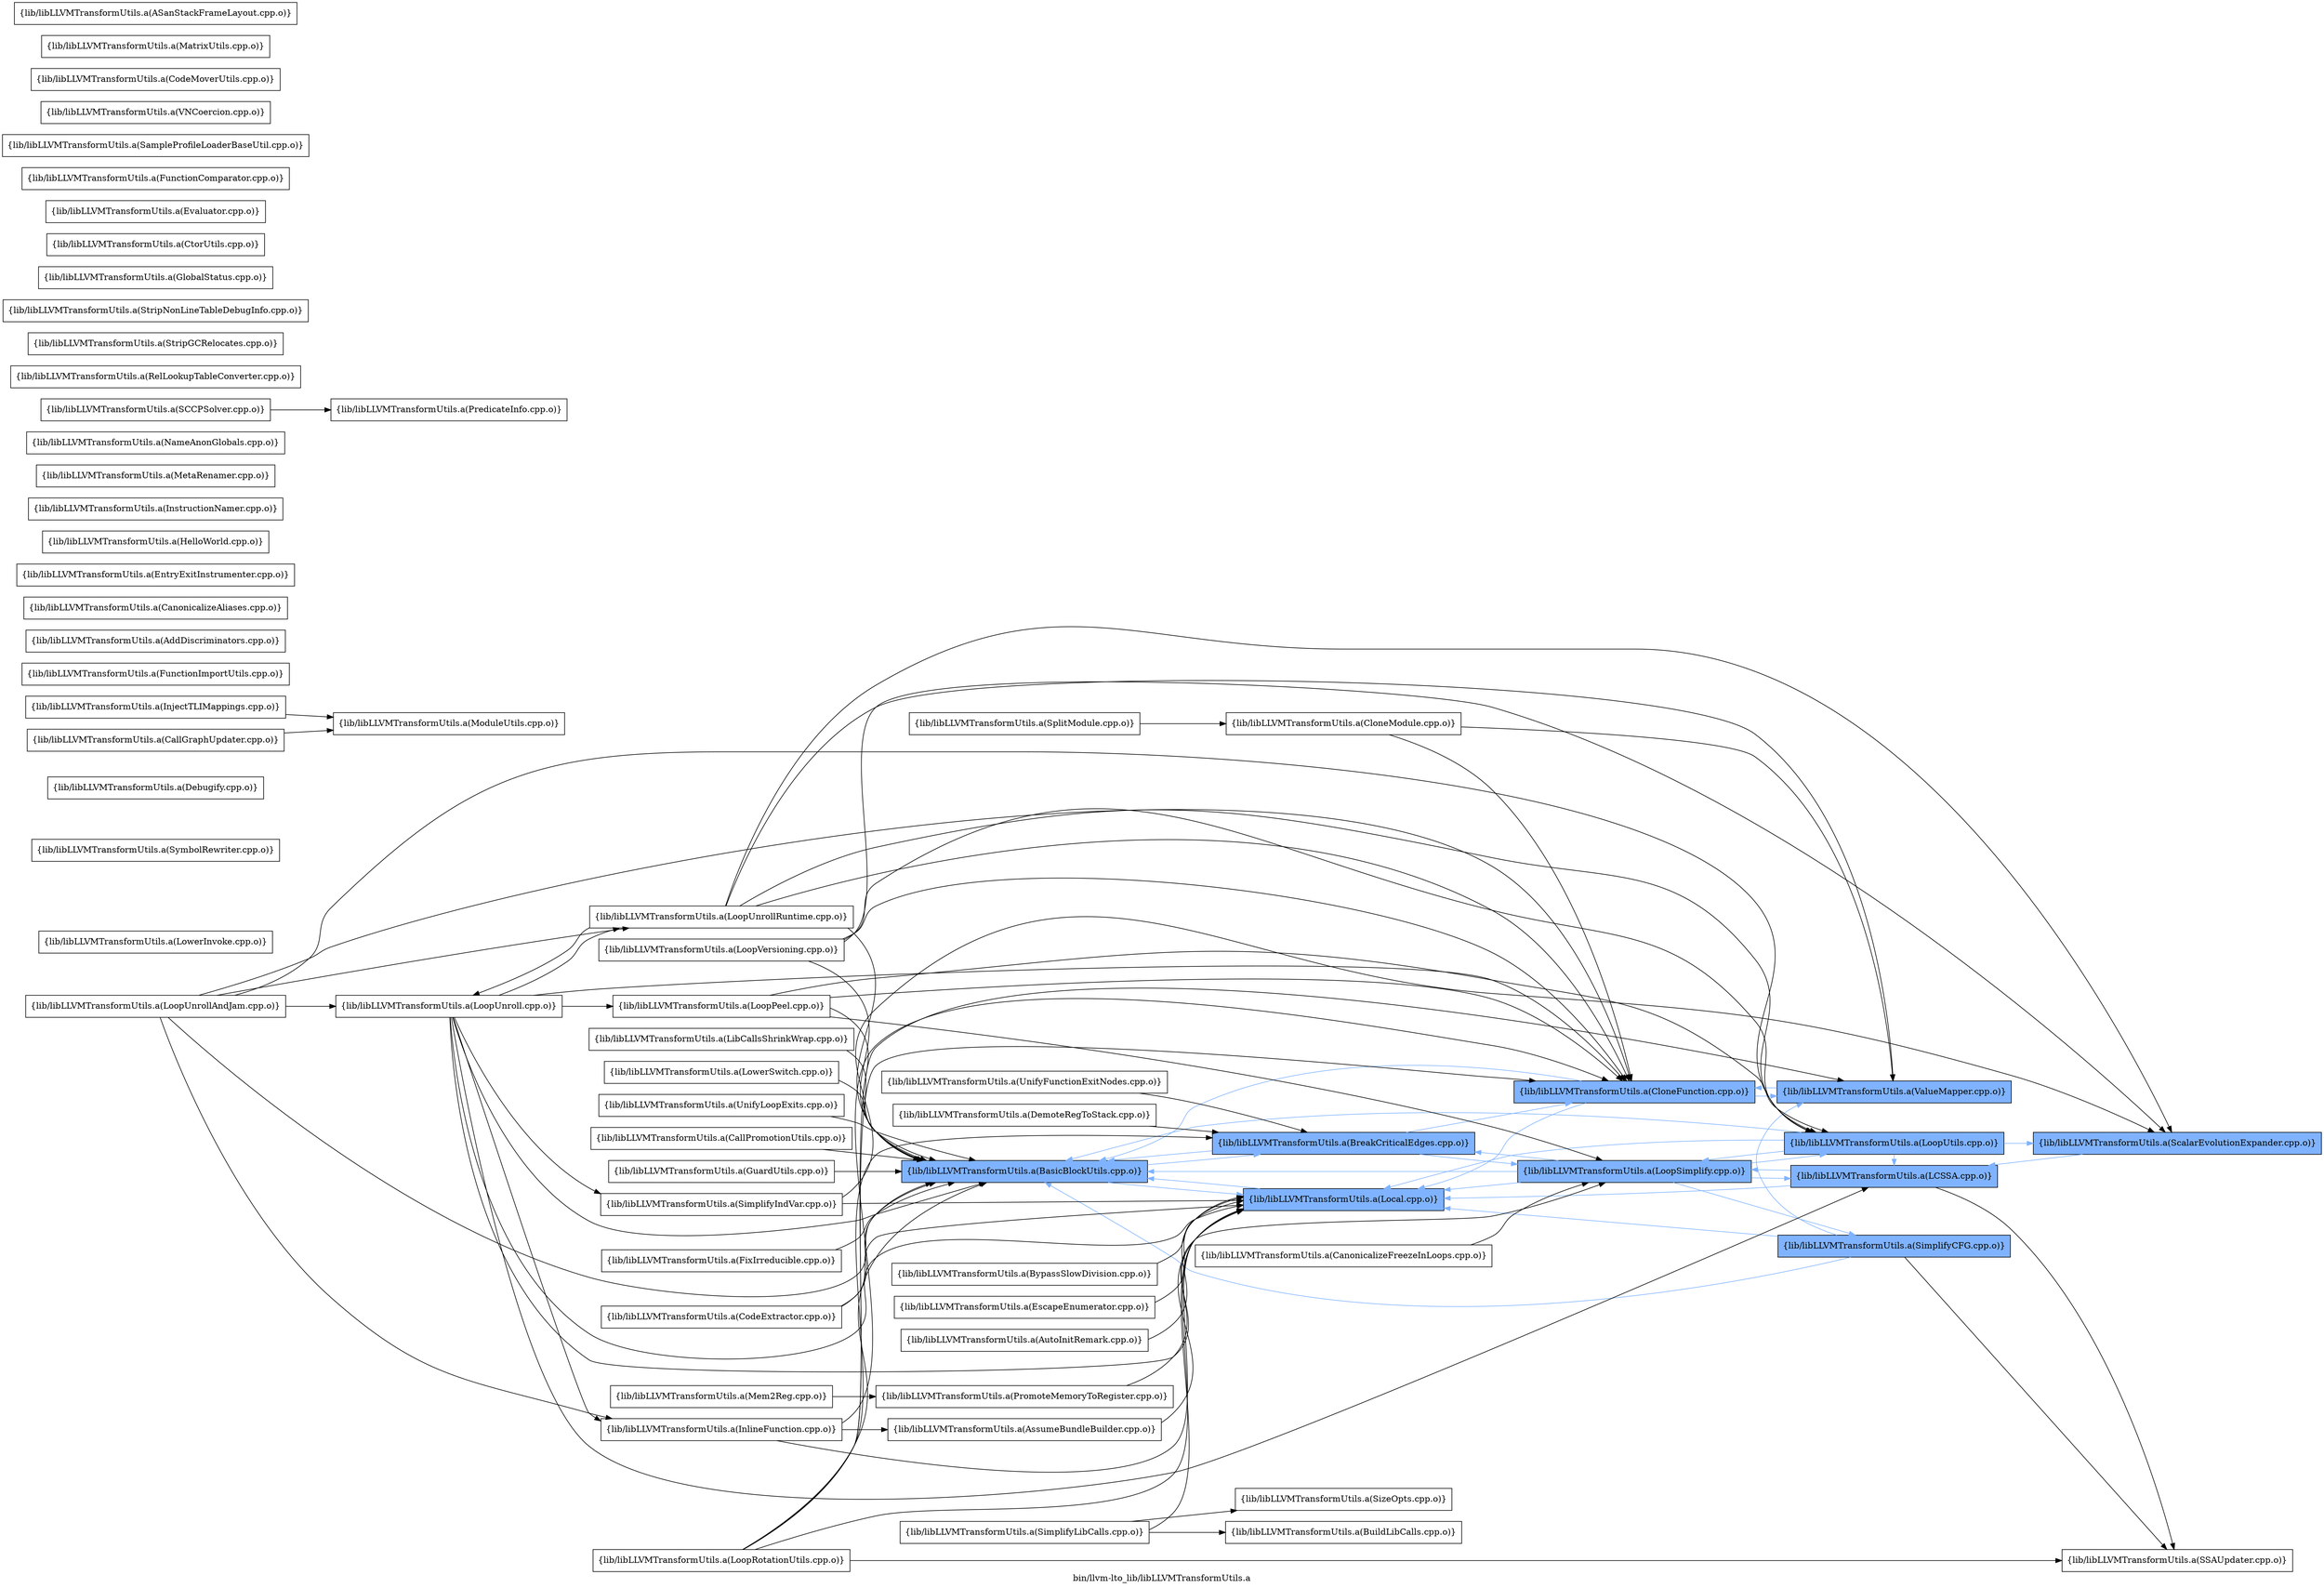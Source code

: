 digraph "bin/llvm-lto_lib/libLLVMTransformUtils.a" {
	label="bin/llvm-lto_lib/libLLVMTransformUtils.a";
	rankdir=LR;
	{ rank=same; Node0x557d0d0cb858;  }
	{ rank=same; Node0x557d0d0cc2a8; Node0x557d0d0c3568;  }
	{ rank=same; Node0x557d0d0cf368; Node0x557d0d0c5ae8;  }
	{ rank=same; Node0x557d0d0bb778; Node0x557d0d0c2fc8; Node0x557d0d0be338; Node0x557d0d0c86f8;  }

	Node0x557d0d0cb858 [shape=record,shape=box,group=1,style=filled,fillcolor="0.600000 0.5 1",label="{lib/libLLVMTransformUtils.a(BasicBlockUtils.cpp.o)}"];
	Node0x557d0d0cb858 -> Node0x557d0d0cc2a8[color="0.600000 0.5 1"];
	Node0x557d0d0cb858 -> Node0x557d0d0c3568[color="0.600000 0.5 1"];
	Node0x557d0d0c3568 [shape=record,shape=box,group=1,style=filled,fillcolor="0.600000 0.5 1",label="{lib/libLLVMTransformUtils.a(Local.cpp.o)}"];
	Node0x557d0d0c3568 -> Node0x557d0d0cb858[color="0.600000 0.5 1"];
	Node0x557d0d0b98d8 [shape=record,shape=box,group=0,label="{lib/libLLVMTransformUtils.a(SizeOpts.cpp.o)}"];
	Node0x557d0d0ce788 [shape=record,shape=box,group=0,label="{lib/libLLVMTransformUtils.a(CanonicalizeFreezeInLoops.cpp.o)}"];
	Node0x557d0d0ce788 -> Node0x557d0d0c5ae8;
	Node0x557d0d0bd578 [shape=record,shape=box,group=0,label="{lib/libLLVMTransformUtils.a(LowerInvoke.cpp.o)}"];
	Node0x557d0d0bcdf8 [shape=record,shape=box,group=0,label="{lib/libLLVMTransformUtils.a(SymbolRewriter.cpp.o)}"];
	Node0x557d0d0cc2a8 [shape=record,shape=box,group=1,style=filled,fillcolor="0.600000 0.5 1",label="{lib/libLLVMTransformUtils.a(BreakCriticalEdges.cpp.o)}"];
	Node0x557d0d0cc2a8 -> Node0x557d0d0cb858[color="0.600000 0.5 1"];
	Node0x557d0d0cc2a8 -> Node0x557d0d0cf368[color="0.600000 0.5 1"];
	Node0x557d0d0cc2a8 -> Node0x557d0d0c5ae8[color="0.600000 0.5 1"];
	Node0x557d0d0cda68 [shape=record,shape=box,group=0,label="{lib/libLLVMTransformUtils.a(BypassSlowDivision.cpp.o)}"];
	Node0x557d0d0cda68 -> Node0x557d0d0c3568;
	Node0x557d0d0ba0a8 [shape=record,shape=box,group=0,label="{lib/libLLVMTransformUtils.a(SimplifyLibCalls.cpp.o)}"];
	Node0x557d0d0ba0a8 -> Node0x557d0d0ccf78;
	Node0x557d0d0ba0a8 -> Node0x557d0d0c3568;
	Node0x557d0d0ba0a8 -> Node0x557d0d0b98d8;
	Node0x557d0d0ac688 [shape=record,shape=box,group=0,label="{lib/libLLVMTransformUtils.a(Debugify.cpp.o)}"];
	Node0x557d0d0c86f8 [shape=record,shape=box,group=1,style=filled,fillcolor="0.600000 0.5 1",label="{lib/libLLVMTransformUtils.a(SimplifyCFG.cpp.o)}"];
	Node0x557d0d0c86f8 -> Node0x557d0d0cb858[color="0.600000 0.5 1"];
	Node0x557d0d0c86f8 -> Node0x557d0d0c3568[color="0.600000 0.5 1"];
	Node0x557d0d0c86f8 -> Node0x557d0d0c9698;
	Node0x557d0d0c86f8 -> Node0x557d0d0bb778[color="0.600000 0.5 1"];
	Node0x557d0d0c2fc8 [shape=record,shape=box,group=1,style=filled,fillcolor="0.600000 0.5 1",label="{lib/libLLVMTransformUtils.a(LCSSA.cpp.o)}"];
	Node0x557d0d0c2fc8 -> Node0x557d0d0c3568[color="0.600000 0.5 1"];
	Node0x557d0d0c2fc8 -> Node0x557d0d0c5ae8[color="0.600000 0.5 1"];
	Node0x557d0d0c2fc8 -> Node0x557d0d0c9698;
	Node0x557d0d0c5ae8 [shape=record,shape=box,group=1,style=filled,fillcolor="0.600000 0.5 1",label="{lib/libLLVMTransformUtils.a(LoopSimplify.cpp.o)}"];
	Node0x557d0d0c5ae8 -> Node0x557d0d0cb858[color="0.600000 0.5 1"];
	Node0x557d0d0c5ae8 -> Node0x557d0d0cc2a8[color="0.600000 0.5 1"];
	Node0x557d0d0c5ae8 -> Node0x557d0d0c2fc8[color="0.600000 0.5 1"];
	Node0x557d0d0c5ae8 -> Node0x557d0d0c3568[color="0.600000 0.5 1"];
	Node0x557d0d0c5ae8 -> Node0x557d0d0be338[color="0.600000 0.5 1"];
	Node0x557d0d0c5ae8 -> Node0x557d0d0c86f8[color="0.600000 0.5 1"];
	Node0x557d0d0cf818 [shape=record,shape=box,group=1,style=filled,fillcolor="0.600000 0.5 1",label="{lib/libLLVMTransformUtils.a(ScalarEvolutionExpander.cpp.o)}"];
	Node0x557d0d0cf818 -> Node0x557d0d0c2fc8[color="0.600000 0.5 1"];
	Node0x557d0d0c1df8 [shape=record,shape=box,group=0,label="{lib/libLLVMTransformUtils.a(InlineFunction.cpp.o)}"];
	Node0x557d0d0c1df8 -> Node0x557d0d0cd2e8;
	Node0x557d0d0c1df8 -> Node0x557d0d0cf368;
	Node0x557d0d0c1df8 -> Node0x557d0d0c3568;
	Node0x557d0d0abe68 [shape=record,shape=box,group=0,label="{lib/libLLVMTransformUtils.a(DemoteRegToStack.cpp.o)}"];
	Node0x557d0d0abe68 -> Node0x557d0d0cc2a8;
	Node0x557d0d0adb78 [shape=record,shape=box,group=0,label="{lib/libLLVMTransformUtils.a(EscapeEnumerator.cpp.o)}"];
	Node0x557d0d0adb78 -> Node0x557d0d0c3568;
	Node0x557d0d0bc498 [shape=record,shape=box,group=0,label="{lib/libLLVMTransformUtils.a(ModuleUtils.cpp.o)}"];
	Node0x557d0d0be338 [shape=record,shape=box,group=1,style=filled,fillcolor="0.600000 0.5 1",label="{lib/libLLVMTransformUtils.a(LoopUtils.cpp.o)}"];
	Node0x557d0d0be338 -> Node0x557d0d0cb858[color="0.600000 0.5 1"];
	Node0x557d0d0be338 -> Node0x557d0d0c2fc8[color="0.600000 0.5 1"];
	Node0x557d0d0be338 -> Node0x557d0d0c3568[color="0.600000 0.5 1"];
	Node0x557d0d0be338 -> Node0x557d0d0c5ae8[color="0.600000 0.5 1"];
	Node0x557d0d0be338 -> Node0x557d0d0cf818[color="0.600000 0.5 1"];
	Node0x557d0d0cf368 [shape=record,shape=box,group=1,style=filled,fillcolor="0.600000 0.5 1",label="{lib/libLLVMTransformUtils.a(CloneFunction.cpp.o)}"];
	Node0x557d0d0cf368 -> Node0x557d0d0cb858[color="0.600000 0.5 1"];
	Node0x557d0d0cf368 -> Node0x557d0d0c3568[color="0.600000 0.5 1"];
	Node0x557d0d0cf368 -> Node0x557d0d0bb778[color="0.600000 0.5 1"];
	Node0x557d0d0c9698 [shape=record,shape=box,group=0,label="{lib/libLLVMTransformUtils.a(SSAUpdater.cpp.o)}"];
	Node0x557d0d0bb778 [shape=record,shape=box,group=1,style=filled,fillcolor="0.600000 0.5 1",label="{lib/libLLVMTransformUtils.a(ValueMapper.cpp.o)}"];
	Node0x557d0d0bb778 -> Node0x557d0d0cf368[color="0.600000 0.5 1"];
	Node0x557d0d0a95c8 [shape=record,shape=box,group=0,label="{lib/libLLVMTransformUtils.a(FunctionImportUtils.cpp.o)}"];
	Node0x557d0d0b9158 [shape=record,shape=box,group=0,label="{lib/libLLVMTransformUtils.a(SplitModule.cpp.o)}"];
	Node0x557d0d0b9158 -> Node0x557d0d0b89d8;
	Node0x557d0d0c1038 [shape=record,shape=box,group=0,label="{lib/libLLVMTransformUtils.a(AddDiscriminators.cpp.o)}"];
	Node0x557d0d0cd2e8 [shape=record,shape=box,group=0,label="{lib/libLLVMTransformUtils.a(AssumeBundleBuilder.cpp.o)}"];
	Node0x557d0d0cd2e8 -> Node0x557d0d0c3568;
	Node0x557d0d0cef58 [shape=record,shape=box,group=0,label="{lib/libLLVMTransformUtils.a(CanonicalizeAliases.cpp.o)}"];
	Node0x557d0d0ad5d8 [shape=record,shape=box,group=0,label="{lib/libLLVMTransformUtils.a(EntryExitInstrumenter.cpp.o)}"];
	Node0x557d0d0a9b18 [shape=record,shape=box,group=0,label="{lib/libLLVMTransformUtils.a(FixIrreducible.cpp.o)}"];
	Node0x557d0d0a9b18 -> Node0x557d0d0cb858;
	Node0x557d0d0c0c78 [shape=record,shape=box,group=0,label="{lib/libLLVMTransformUtils.a(HelloWorld.cpp.o)}"];
	Node0x557d0d0c26b8 [shape=record,shape=box,group=0,label="{lib/libLLVMTransformUtils.a(InjectTLIMappings.cpp.o)}"];
	Node0x557d0d0c26b8 -> Node0x557d0d0bc498;
	Node0x557d0d0c1ee8 [shape=record,shape=box,group=0,label="{lib/libLLVMTransformUtils.a(InstructionNamer.cpp.o)}"];
	Node0x557d0d0c3ba8 [shape=record,shape=box,group=0,label="{lib/libLLVMTransformUtils.a(LibCallsShrinkWrap.cpp.o)}"];
	Node0x557d0d0c3ba8 -> Node0x557d0d0cb858;
	Node0x557d0d0befb8 [shape=record,shape=box,group=0,label="{lib/libLLVMTransformUtils.a(LoopVersioning.cpp.o)}"];
	Node0x557d0d0befb8 -> Node0x557d0d0cb858;
	Node0x557d0d0befb8 -> Node0x557d0d0cf368;
	Node0x557d0d0befb8 -> Node0x557d0d0be338;
	Node0x557d0d0befb8 -> Node0x557d0d0cf818;
	Node0x557d0d0be6a8 [shape=record,shape=box,group=0,label="{lib/libLLVMTransformUtils.a(LowerSwitch.cpp.o)}"];
	Node0x557d0d0be6a8 -> Node0x557d0d0cb858;
	Node0x557d0d0bc9e8 [shape=record,shape=box,group=0,label="{lib/libLLVMTransformUtils.a(Mem2Reg.cpp.o)}"];
	Node0x557d0d0bc9e8 -> Node0x557d0d0d0718;
	Node0x557d0d0bbcc8 [shape=record,shape=box,group=0,label="{lib/libLLVMTransformUtils.a(MetaRenamer.cpp.o)}"];
	Node0x557d0d0cc5c8 [shape=record,shape=box,group=0,label="{lib/libLLVMTransformUtils.a(NameAnonGlobals.cpp.o)}"];
	Node0x557d0d0cc3e8 [shape=record,shape=box,group=0,label="{lib/libLLVMTransformUtils.a(PredicateInfo.cpp.o)}"];
	Node0x557d0d0d04e8 [shape=record,shape=box,group=0,label="{lib/libLLVMTransformUtils.a(RelLookupTableConverter.cpp.o)}"];
	Node0x557d0d0cee68 [shape=record,shape=box,group=0,label="{lib/libLLVMTransformUtils.a(StripGCRelocates.cpp.o)}"];
	Node0x557d0d0b8528 [shape=record,shape=box,group=0,label="{lib/libLLVMTransformUtils.a(StripNonLineTableDebugInfo.cpp.o)}"];
	Node0x557d0d0bc588 [shape=record,shape=box,group=0,label="{lib/libLLVMTransformUtils.a(UnifyFunctionExitNodes.cpp.o)}"];
	Node0x557d0d0bc588 -> Node0x557d0d0cc2a8;
	Node0x557d0d0bbe08 [shape=record,shape=box,group=0,label="{lib/libLLVMTransformUtils.a(UnifyLoopExits.cpp.o)}"];
	Node0x557d0d0bbe08 -> Node0x557d0d0cb858;
	Node0x557d0d0d0718 [shape=record,shape=box,group=0,label="{lib/libLLVMTransformUtils.a(PromoteMemoryToRegister.cpp.o)}"];
	Node0x557d0d0d0718 -> Node0x557d0d0c3568;
	Node0x557d0d0ce148 [shape=record,shape=box,group=0,label="{lib/libLLVMTransformUtils.a(CallGraphUpdater.cpp.o)}"];
	Node0x557d0d0ce148 -> Node0x557d0d0bc498;
	Node0x557d0d0d0088 [shape=record,shape=box,group=0,label="{lib/libLLVMTransformUtils.a(CodeExtractor.cpp.o)}"];
	Node0x557d0d0d0088 -> Node0x557d0d0cb858;
	Node0x557d0d0d0088 -> Node0x557d0d0c3568;
	Node0x557d0d0ab5a8 [shape=record,shape=box,group=0,label="{lib/libLLVMTransformUtils.a(GlobalStatus.cpp.o)}"];
	Node0x557d0d0ac458 [shape=record,shape=box,group=0,label="{lib/libLLVMTransformUtils.a(CtorUtils.cpp.o)}"];
	Node0x557d0d0ad3f8 [shape=record,shape=box,group=0,label="{lib/libLLVMTransformUtils.a(Evaluator.cpp.o)}"];
	Node0x557d0d0ccf78 [shape=record,shape=box,group=0,label="{lib/libLLVMTransformUtils.a(BuildLibCalls.cpp.o)}"];
	Node0x557d0d0cd3d8 [shape=record,shape=box,group=0,label="{lib/libLLVMTransformUtils.a(CallPromotionUtils.cpp.o)}"];
	Node0x557d0d0cd3d8 -> Node0x557d0d0cb858;
	Node0x557d0d0a91b8 [shape=record,shape=box,group=0,label="{lib/libLLVMTransformUtils.a(FunctionComparator.cpp.o)}"];
	Node0x557d0d0c8e78 [shape=record,shape=box,group=0,label="{lib/libLLVMTransformUtils.a(SampleProfileLoaderBaseUtil.cpp.o)}"];
	Node0x557d0d0cba38 [shape=record,shape=box,group=0,label="{lib/libLLVMTransformUtils.a(AutoInitRemark.cpp.o)}"];
	Node0x557d0d0cba38 -> Node0x557d0d0c3568;
	Node0x557d0d0c0ef8 [shape=record,shape=box,group=0,label="{lib/libLLVMTransformUtils.a(GuardUtils.cpp.o)}"];
	Node0x557d0d0c0ef8 -> Node0x557d0d0cb858;
	Node0x557d0d0baff8 [shape=record,shape=box,group=0,label="{lib/libLLVMTransformUtils.a(VNCoercion.cpp.o)}"];
	Node0x557d0d0c7e38 [shape=record,shape=box,group=0,label="{lib/libLLVMTransformUtils.a(SimplifyIndVar.cpp.o)}"];
	Node0x557d0d0c7e38 -> Node0x557d0d0c3568;
	Node0x557d0d0c7e38 -> Node0x557d0d0cf818;
	Node0x557d0d0af748 [shape=record,shape=box,group=0,label="{lib/libLLVMTransformUtils.a(CodeMoverUtils.cpp.o)}"];
	Node0x557d0d0c4288 [shape=record,shape=box,group=0,label="{lib/libLLVMTransformUtils.a(LoopPeel.cpp.o)}"];
	Node0x557d0d0c4288 -> Node0x557d0d0cb858;
	Node0x557d0d0c4288 -> Node0x557d0d0cf368;
	Node0x557d0d0c4288 -> Node0x557d0d0c5ae8;
	Node0x557d0d0c4288 -> Node0x557d0d0be338;
	Node0x557d0d0c4f08 [shape=record,shape=box,group=0,label="{lib/libLLVMTransformUtils.a(LoopRotationUtils.cpp.o)}"];
	Node0x557d0d0c4f08 -> Node0x557d0d0cb858;
	Node0x557d0d0c4f08 -> Node0x557d0d0cc2a8;
	Node0x557d0d0c4f08 -> Node0x557d0d0cf368;
	Node0x557d0d0c4f08 -> Node0x557d0d0c3568;
	Node0x557d0d0c4f08 -> Node0x557d0d0c9698;
	Node0x557d0d0c4f08 -> Node0x557d0d0bb778;
	Node0x557d0d0bf7d8 [shape=record,shape=box,group=0,label="{lib/libLLVMTransformUtils.a(LoopUnroll.cpp.o)}"];
	Node0x557d0d0bf7d8 -> Node0x557d0d0cb858;
	Node0x557d0d0bf7d8 -> Node0x557d0d0cf368;
	Node0x557d0d0bf7d8 -> Node0x557d0d0c1df8;
	Node0x557d0d0bf7d8 -> Node0x557d0d0c2fc8;
	Node0x557d0d0bf7d8 -> Node0x557d0d0c3568;
	Node0x557d0d0bf7d8 -> Node0x557d0d0c4288;
	Node0x557d0d0bf7d8 -> Node0x557d0d0c5ae8;
	Node0x557d0d0bf7d8 -> Node0x557d0d0beb08;
	Node0x557d0d0bf7d8 -> Node0x557d0d0c7e38;
	Node0x557d0d0c0728 [shape=record,shape=box,group=0,label="{lib/libLLVMTransformUtils.a(LoopUnrollAndJam.cpp.o)}"];
	Node0x557d0d0c0728 -> Node0x557d0d0cb858;
	Node0x557d0d0c0728 -> Node0x557d0d0cf368;
	Node0x557d0d0c0728 -> Node0x557d0d0c1df8;
	Node0x557d0d0c0728 -> Node0x557d0d0bf7d8;
	Node0x557d0d0c0728 -> Node0x557d0d0beb08;
	Node0x557d0d0c0728 -> Node0x557d0d0be338;
	Node0x557d0d0bdbb8 [shape=record,shape=box,group=0,label="{lib/libLLVMTransformUtils.a(MatrixUtils.cpp.o)}"];
	Node0x557d0d0cf598 [shape=record,shape=box,group=0,label="{lib/libLLVMTransformUtils.a(SCCPSolver.cpp.o)}"];
	Node0x557d0d0cf598 -> Node0x557d0d0cc3e8;
	Node0x557d0d0c1218 [shape=record,shape=box,group=0,label="{lib/libLLVMTransformUtils.a(ASanStackFrameLayout.cpp.o)}"];
	Node0x557d0d0beb08 [shape=record,shape=box,group=0,label="{lib/libLLVMTransformUtils.a(LoopUnrollRuntime.cpp.o)}"];
	Node0x557d0d0beb08 -> Node0x557d0d0cb858;
	Node0x557d0d0beb08 -> Node0x557d0d0cf368;
	Node0x557d0d0beb08 -> Node0x557d0d0bf7d8;
	Node0x557d0d0beb08 -> Node0x557d0d0be338;
	Node0x557d0d0beb08 -> Node0x557d0d0cf818;
	Node0x557d0d0beb08 -> Node0x557d0d0bb778;
	Node0x557d0d0b89d8 [shape=record,shape=box,group=0,label="{lib/libLLVMTransformUtils.a(CloneModule.cpp.o)}"];
	Node0x557d0d0b89d8 -> Node0x557d0d0cf368;
	Node0x557d0d0b89d8 -> Node0x557d0d0bb778;
}
